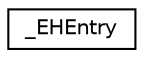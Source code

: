digraph G
{
  edge [fontname="Helvetica",fontsize="10",labelfontname="Helvetica",labelfontsize="10"];
  node [fontname="Helvetica",fontsize="10",shape=record];
  rankdir=LR;
  Node1 [label="_EHEntry",height=0.2,width=0.4,color="black", fillcolor="white", style="filled",URL="$d6/d5f/struct__EHEntry.html"];
}
